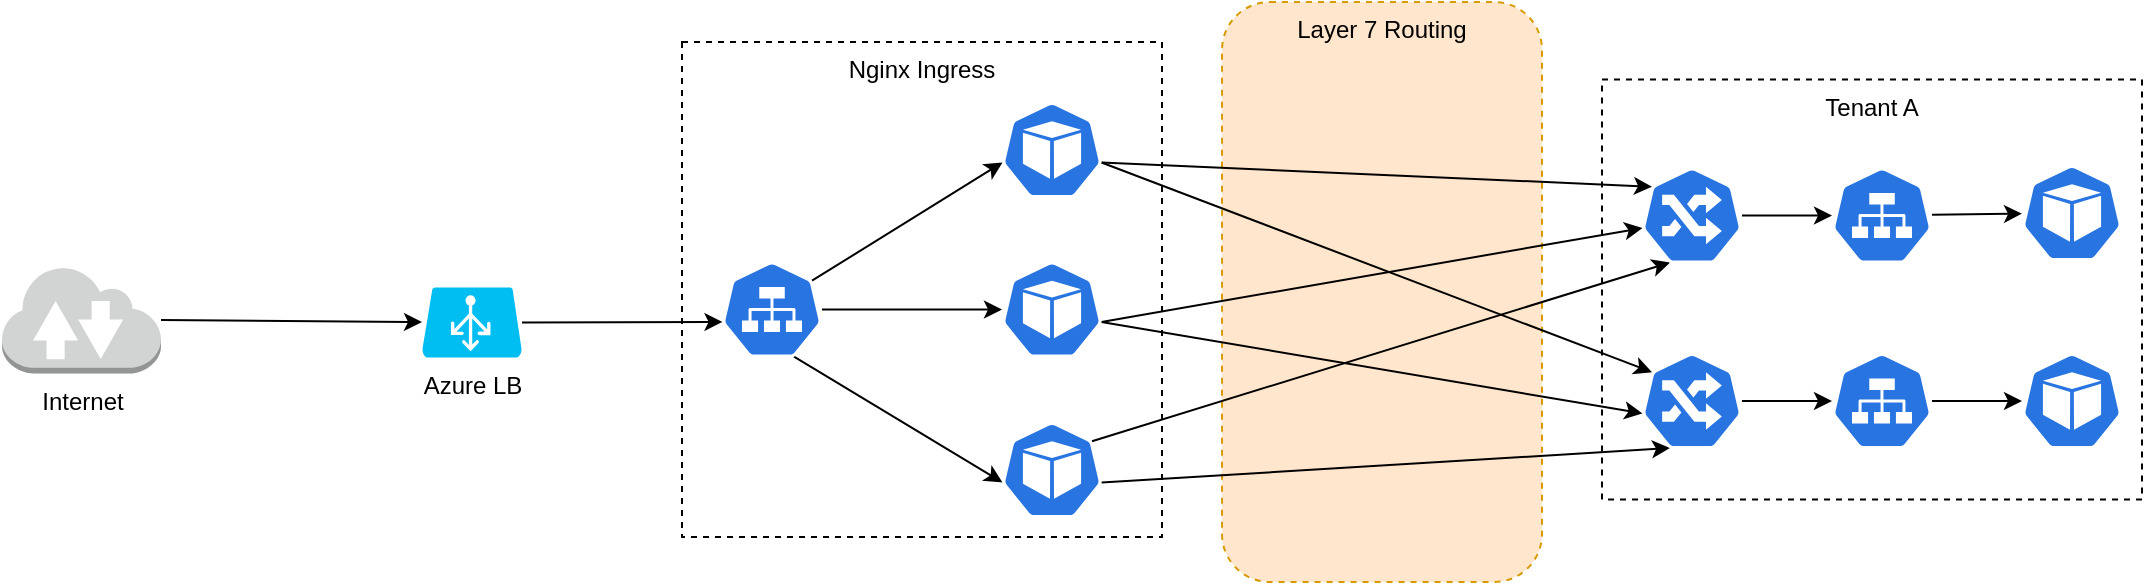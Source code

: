 <mxfile version="15.1.3" type="device"><diagram id="wf309piwLavnNcYdwdCh" name="Page-1"><mxGraphModel dx="3186" dy="842" grid="1" gridSize="10" guides="1" tooltips="1" connect="1" arrows="1" fold="1" page="1" pageScale="1" pageWidth="3300" pageHeight="4681" math="0" shadow="0"><root><mxCell id="0"/><mxCell id="1" parent="0"/><mxCell id="af1RWkwRGgMWZ4-3tdeG-76" value="Layer 7 Routing" style="rounded=1;whiteSpace=wrap;html=1;dashed=1;verticalAlign=top;strokeColor=#d79b00;fillColor=#ffe6cc;" vertex="1" parent="1"><mxGeometry x="1240" y="600" width="160" height="290" as="geometry"/></mxCell><mxCell id="af1RWkwRGgMWZ4-3tdeG-33" value="Tenant A" style="rounded=0;whiteSpace=wrap;html=1;dashed=1;verticalAlign=top;" vertex="1" parent="1"><mxGeometry x="1430" y="638.75" width="270" height="210" as="geometry"/></mxCell><mxCell id="af1RWkwRGgMWZ4-3tdeG-10" value="Nginx Ingress" style="rounded=0;whiteSpace=wrap;html=1;dashed=1;verticalAlign=top;" vertex="1" parent="1"><mxGeometry x="970" y="620" width="240" height="247.5" as="geometry"/></mxCell><mxCell id="af1RWkwRGgMWZ4-3tdeG-26" style="edgeStyle=none;rounded=0;orthogonalLoop=1;jettySize=auto;html=1;exitX=0.9;exitY=0.2;exitDx=0;exitDy=0;exitPerimeter=0;entryX=0.005;entryY=0.63;entryDx=0;entryDy=0;entryPerimeter=0;" edge="1" parent="1" source="af1RWkwRGgMWZ4-3tdeG-12" target="af1RWkwRGgMWZ4-3tdeG-17"><mxGeometry relative="1" as="geometry"/></mxCell><mxCell id="af1RWkwRGgMWZ4-3tdeG-28" style="edgeStyle=none;rounded=0;orthogonalLoop=1;jettySize=auto;html=1;exitX=0.72;exitY=0.99;exitDx=0;exitDy=0;exitPerimeter=0;entryX=0.005;entryY=0.63;entryDx=0;entryDy=0;entryPerimeter=0;" edge="1" parent="1" source="af1RWkwRGgMWZ4-3tdeG-12" target="af1RWkwRGgMWZ4-3tdeG-18"><mxGeometry relative="1" as="geometry"/></mxCell><mxCell id="af1RWkwRGgMWZ4-3tdeG-48" style="edgeStyle=none;rounded=0;orthogonalLoop=1;jettySize=auto;html=1;" edge="1" parent="1" source="af1RWkwRGgMWZ4-3tdeG-12" target="af1RWkwRGgMWZ4-3tdeG-13"><mxGeometry relative="1" as="geometry"/></mxCell><mxCell id="af1RWkwRGgMWZ4-3tdeG-12" value="" style="sketch=0;html=1;dashed=0;whitespace=wrap;fillColor=#2875E2;strokeColor=#ffffff;points=[[0.005,0.63,0],[0.1,0.2,0],[0.9,0.2,0],[0.5,0,0],[0.995,0.63,0],[0.72,0.99,0],[0.5,1,0],[0.28,0.99,0]];shape=mxgraph.kubernetes.icon;prIcon=svc" vertex="1" parent="1"><mxGeometry x="990" y="729.75" width="50" height="48" as="geometry"/></mxCell><mxCell id="af1RWkwRGgMWZ4-3tdeG-74" style="edgeStyle=none;rounded=0;orthogonalLoop=1;jettySize=auto;html=1;exitX=0.995;exitY=0.63;exitDx=0;exitDy=0;exitPerimeter=0;entryX=0.005;entryY=0.63;entryDx=0;entryDy=0;entryPerimeter=0;" edge="1" parent="1" source="af1RWkwRGgMWZ4-3tdeG-13" target="af1RWkwRGgMWZ4-3tdeG-61"><mxGeometry relative="1" as="geometry"/></mxCell><mxCell id="af1RWkwRGgMWZ4-3tdeG-75" style="edgeStyle=none;rounded=0;orthogonalLoop=1;jettySize=auto;html=1;exitX=0.995;exitY=0.63;exitDx=0;exitDy=0;exitPerimeter=0;entryX=0.005;entryY=0.63;entryDx=0;entryDy=0;entryPerimeter=0;" edge="1" parent="1" source="af1RWkwRGgMWZ4-3tdeG-13" target="af1RWkwRGgMWZ4-3tdeG-62"><mxGeometry relative="1" as="geometry"/></mxCell><mxCell id="af1RWkwRGgMWZ4-3tdeG-13" value="" style="sketch=0;html=1;dashed=0;whitespace=wrap;fillColor=#2875E2;strokeColor=#ffffff;points=[[0.005,0.63,0],[0.1,0.2,0],[0.9,0.2,0],[0.5,0,0],[0.995,0.63,0],[0.72,0.99,0],[0.5,1,0],[0.28,0.99,0]];shape=mxgraph.kubernetes.icon;prIcon=pod" vertex="1" parent="1"><mxGeometry x="1130" y="729.75" width="50" height="48" as="geometry"/></mxCell><mxCell id="af1RWkwRGgMWZ4-3tdeG-70" style="edgeStyle=none;rounded=0;orthogonalLoop=1;jettySize=auto;html=1;exitX=0.995;exitY=0.63;exitDx=0;exitDy=0;exitPerimeter=0;entryX=0.1;entryY=0.2;entryDx=0;entryDy=0;entryPerimeter=0;" edge="1" parent="1" source="af1RWkwRGgMWZ4-3tdeG-17" target="af1RWkwRGgMWZ4-3tdeG-61"><mxGeometry relative="1" as="geometry"/></mxCell><mxCell id="af1RWkwRGgMWZ4-3tdeG-71" style="edgeStyle=none;rounded=0;orthogonalLoop=1;jettySize=auto;html=1;exitX=0.995;exitY=0.63;exitDx=0;exitDy=0;exitPerimeter=0;entryX=0.1;entryY=0.2;entryDx=0;entryDy=0;entryPerimeter=0;" edge="1" parent="1" source="af1RWkwRGgMWZ4-3tdeG-17" target="af1RWkwRGgMWZ4-3tdeG-62"><mxGeometry relative="1" as="geometry"/></mxCell><mxCell id="af1RWkwRGgMWZ4-3tdeG-17" value="" style="sketch=0;html=1;dashed=0;whitespace=wrap;fillColor=#2875E2;strokeColor=#ffffff;points=[[0.005,0.63,0],[0.1,0.2,0],[0.9,0.2,0],[0.5,0,0],[0.995,0.63,0],[0.72,0.99,0],[0.5,1,0],[0.28,0.99,0]];shape=mxgraph.kubernetes.icon;prIcon=pod" vertex="1" parent="1"><mxGeometry x="1130" y="650" width="50" height="48" as="geometry"/></mxCell><mxCell id="af1RWkwRGgMWZ4-3tdeG-69" style="edgeStyle=none;rounded=0;orthogonalLoop=1;jettySize=auto;html=1;exitX=0.995;exitY=0.63;exitDx=0;exitDy=0;exitPerimeter=0;entryX=0.28;entryY=0.99;entryDx=0;entryDy=0;entryPerimeter=0;" edge="1" parent="1" source="af1RWkwRGgMWZ4-3tdeG-18" target="af1RWkwRGgMWZ4-3tdeG-62"><mxGeometry relative="1" as="geometry"/></mxCell><mxCell id="af1RWkwRGgMWZ4-3tdeG-73" style="edgeStyle=none;rounded=0;orthogonalLoop=1;jettySize=auto;html=1;exitX=0.9;exitY=0.2;exitDx=0;exitDy=0;exitPerimeter=0;entryX=0.28;entryY=0.99;entryDx=0;entryDy=0;entryPerimeter=0;" edge="1" parent="1" source="af1RWkwRGgMWZ4-3tdeG-18" target="af1RWkwRGgMWZ4-3tdeG-61"><mxGeometry relative="1" as="geometry"/></mxCell><mxCell id="af1RWkwRGgMWZ4-3tdeG-18" value="" style="sketch=0;html=1;dashed=0;whitespace=wrap;fillColor=#2875E2;strokeColor=#ffffff;points=[[0.005,0.63,0],[0.1,0.2,0],[0.9,0.2,0],[0.5,0,0],[0.995,0.63,0],[0.72,0.99,0],[0.5,1,0],[0.28,0.99,0]];shape=mxgraph.kubernetes.icon;prIcon=pod" vertex="1" parent="1"><mxGeometry x="1130" y="810" width="50" height="48" as="geometry"/></mxCell><mxCell id="af1RWkwRGgMWZ4-3tdeG-32" style="edgeStyle=none;rounded=0;orthogonalLoop=1;jettySize=auto;html=1;entryX=0.005;entryY=0.63;entryDx=0;entryDy=0;entryPerimeter=0;" edge="1" parent="1" source="af1RWkwRGgMWZ4-3tdeG-24" target="af1RWkwRGgMWZ4-3tdeG-12"><mxGeometry relative="1" as="geometry"/></mxCell><mxCell id="af1RWkwRGgMWZ4-3tdeG-24" value="Azure LB" style="verticalLabelPosition=bottom;html=1;verticalAlign=top;align=center;strokeColor=none;fillColor=#00BEF2;shape=mxgraph.azure.azure_load_balancer;dashed=1;" vertex="1" parent="1"><mxGeometry x="840" y="742.75" width="50" height="35" as="geometry"/></mxCell><mxCell id="af1RWkwRGgMWZ4-3tdeG-49" style="edgeStyle=none;rounded=0;orthogonalLoop=1;jettySize=auto;html=1;" edge="1" parent="1" source="af1RWkwRGgMWZ4-3tdeG-30" target="af1RWkwRGgMWZ4-3tdeG-24"><mxGeometry relative="1" as="geometry"/></mxCell><mxCell id="af1RWkwRGgMWZ4-3tdeG-30" value="Internet" style="outlineConnect=0;dashed=0;verticalLabelPosition=bottom;verticalAlign=top;align=center;html=1;shape=mxgraph.aws3.internet_2;fillColor=#D2D3D3;gradientColor=none;" vertex="1" parent="1"><mxGeometry x="630" y="731.75" width="79.5" height="54" as="geometry"/></mxCell><mxCell id="af1RWkwRGgMWZ4-3tdeG-47" style="edgeStyle=none;rounded=0;orthogonalLoop=1;jettySize=auto;html=1;" edge="1" parent="1" source="af1RWkwRGgMWZ4-3tdeG-37" target="af1RWkwRGgMWZ4-3tdeG-38"><mxGeometry relative="1" as="geometry"/></mxCell><mxCell id="af1RWkwRGgMWZ4-3tdeG-37" value="" style="sketch=0;html=1;dashed=0;whitespace=wrap;fillColor=#2875E2;strokeColor=#ffffff;points=[[0.005,0.63,0],[0.1,0.2,0],[0.9,0.2,0],[0.5,0,0],[0.995,0.63,0],[0.72,0.99,0],[0.5,1,0],[0.28,0.99,0]];shape=mxgraph.kubernetes.icon;prIcon=svc" vertex="1" parent="1"><mxGeometry x="1545" y="682.75" width="50" height="48" as="geometry"/></mxCell><mxCell id="af1RWkwRGgMWZ4-3tdeG-38" value="" style="sketch=0;html=1;dashed=0;whitespace=wrap;fillColor=#2875E2;strokeColor=#ffffff;points=[[0.005,0.63,0],[0.1,0.2,0],[0.9,0.2,0],[0.5,0,0],[0.995,0.63,0],[0.72,0.99,0],[0.5,1,0],[0.28,0.99,0]];shape=mxgraph.kubernetes.icon;prIcon=pod" vertex="1" parent="1"><mxGeometry x="1640" y="681.5" width="50" height="48" as="geometry"/></mxCell><mxCell id="af1RWkwRGgMWZ4-3tdeG-46" style="edgeStyle=none;rounded=0;orthogonalLoop=1;jettySize=auto;html=1;" edge="1" parent="1" source="af1RWkwRGgMWZ4-3tdeG-41"><mxGeometry relative="1" as="geometry"><mxPoint x="1520" y="753.75" as="targetPoint"/></mxGeometry></mxCell><mxCell id="af1RWkwRGgMWZ4-3tdeG-45" style="edgeStyle=none;rounded=0;orthogonalLoop=1;jettySize=auto;html=1;" edge="1" parent="1" source="af1RWkwRGgMWZ4-3tdeG-43" target="af1RWkwRGgMWZ4-3tdeG-44"><mxGeometry relative="1" as="geometry"/></mxCell><mxCell id="af1RWkwRGgMWZ4-3tdeG-43" value="" style="sketch=0;html=1;dashed=0;whitespace=wrap;fillColor=#2875E2;strokeColor=#ffffff;points=[[0.005,0.63,0],[0.1,0.2,0],[0.9,0.2,0],[0.5,0,0],[0.995,0.63,0],[0.72,0.99,0],[0.5,1,0],[0.28,0.99,0]];shape=mxgraph.kubernetes.icon;prIcon=svc" vertex="1" parent="1"><mxGeometry x="1545" y="775.5" width="50" height="48" as="geometry"/></mxCell><mxCell id="af1RWkwRGgMWZ4-3tdeG-44" value="" style="sketch=0;html=1;dashed=0;whitespace=wrap;fillColor=#2875E2;strokeColor=#ffffff;points=[[0.005,0.63,0],[0.1,0.2,0],[0.9,0.2,0],[0.5,0,0],[0.995,0.63,0],[0.72,0.99,0],[0.5,1,0],[0.28,0.99,0]];shape=mxgraph.kubernetes.icon;prIcon=pod" vertex="1" parent="1"><mxGeometry x="1640" y="775.5" width="50" height="48" as="geometry"/></mxCell><mxCell id="af1RWkwRGgMWZ4-3tdeG-64" style="edgeStyle=none;rounded=0;orthogonalLoop=1;jettySize=auto;html=1;" edge="1" parent="1" source="af1RWkwRGgMWZ4-3tdeG-61" target="af1RWkwRGgMWZ4-3tdeG-37"><mxGeometry relative="1" as="geometry"/></mxCell><mxCell id="af1RWkwRGgMWZ4-3tdeG-61" value="" style="sketch=0;html=1;dashed=0;whitespace=wrap;fillColor=#2875E2;strokeColor=#ffffff;points=[[0.005,0.63,0],[0.1,0.2,0],[0.9,0.2,0],[0.5,0,0],[0.995,0.63,0],[0.72,0.99,0],[0.5,1,0],[0.28,0.99,0]];shape=mxgraph.kubernetes.icon;prIcon=ing;verticalAlign=top;" vertex="1" parent="1"><mxGeometry x="1450" y="682.75" width="50" height="48" as="geometry"/></mxCell><mxCell id="af1RWkwRGgMWZ4-3tdeG-63" style="edgeStyle=none;rounded=0;orthogonalLoop=1;jettySize=auto;html=1;" edge="1" parent="1" source="af1RWkwRGgMWZ4-3tdeG-62" target="af1RWkwRGgMWZ4-3tdeG-43"><mxGeometry relative="1" as="geometry"/></mxCell><mxCell id="af1RWkwRGgMWZ4-3tdeG-62" value="" style="sketch=0;html=1;dashed=0;whitespace=wrap;fillColor=#2875E2;strokeColor=#ffffff;points=[[0.005,0.63,0],[0.1,0.2,0],[0.9,0.2,0],[0.5,0,0],[0.995,0.63,0],[0.72,0.99,0],[0.5,1,0],[0.28,0.99,0]];shape=mxgraph.kubernetes.icon;prIcon=ing;verticalAlign=top;" vertex="1" parent="1"><mxGeometry x="1450" y="775.5" width="50" height="48" as="geometry"/></mxCell></root></mxGraphModel></diagram></mxfile>